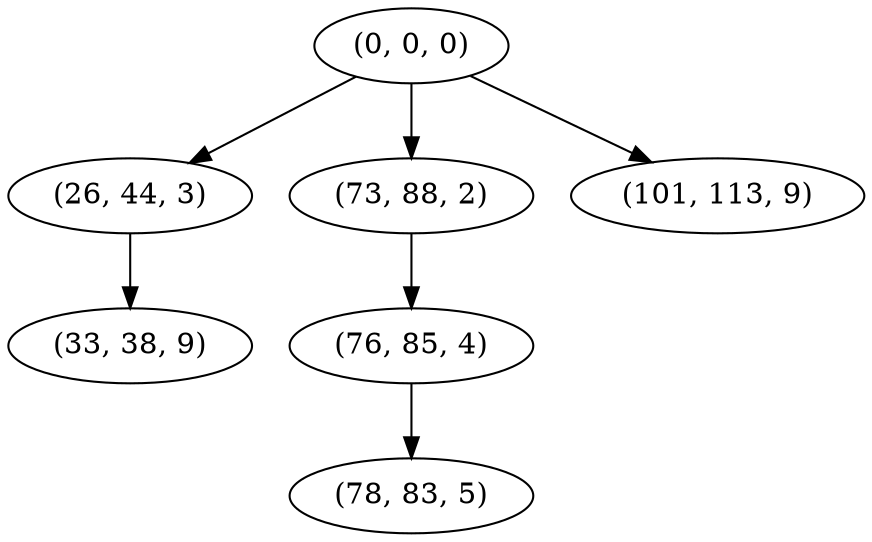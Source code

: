 digraph tree {
    "(0, 0, 0)";
    "(26, 44, 3)";
    "(33, 38, 9)";
    "(73, 88, 2)";
    "(76, 85, 4)";
    "(78, 83, 5)";
    "(101, 113, 9)";
    "(0, 0, 0)" -> "(26, 44, 3)";
    "(0, 0, 0)" -> "(73, 88, 2)";
    "(0, 0, 0)" -> "(101, 113, 9)";
    "(26, 44, 3)" -> "(33, 38, 9)";
    "(73, 88, 2)" -> "(76, 85, 4)";
    "(76, 85, 4)" -> "(78, 83, 5)";
}
